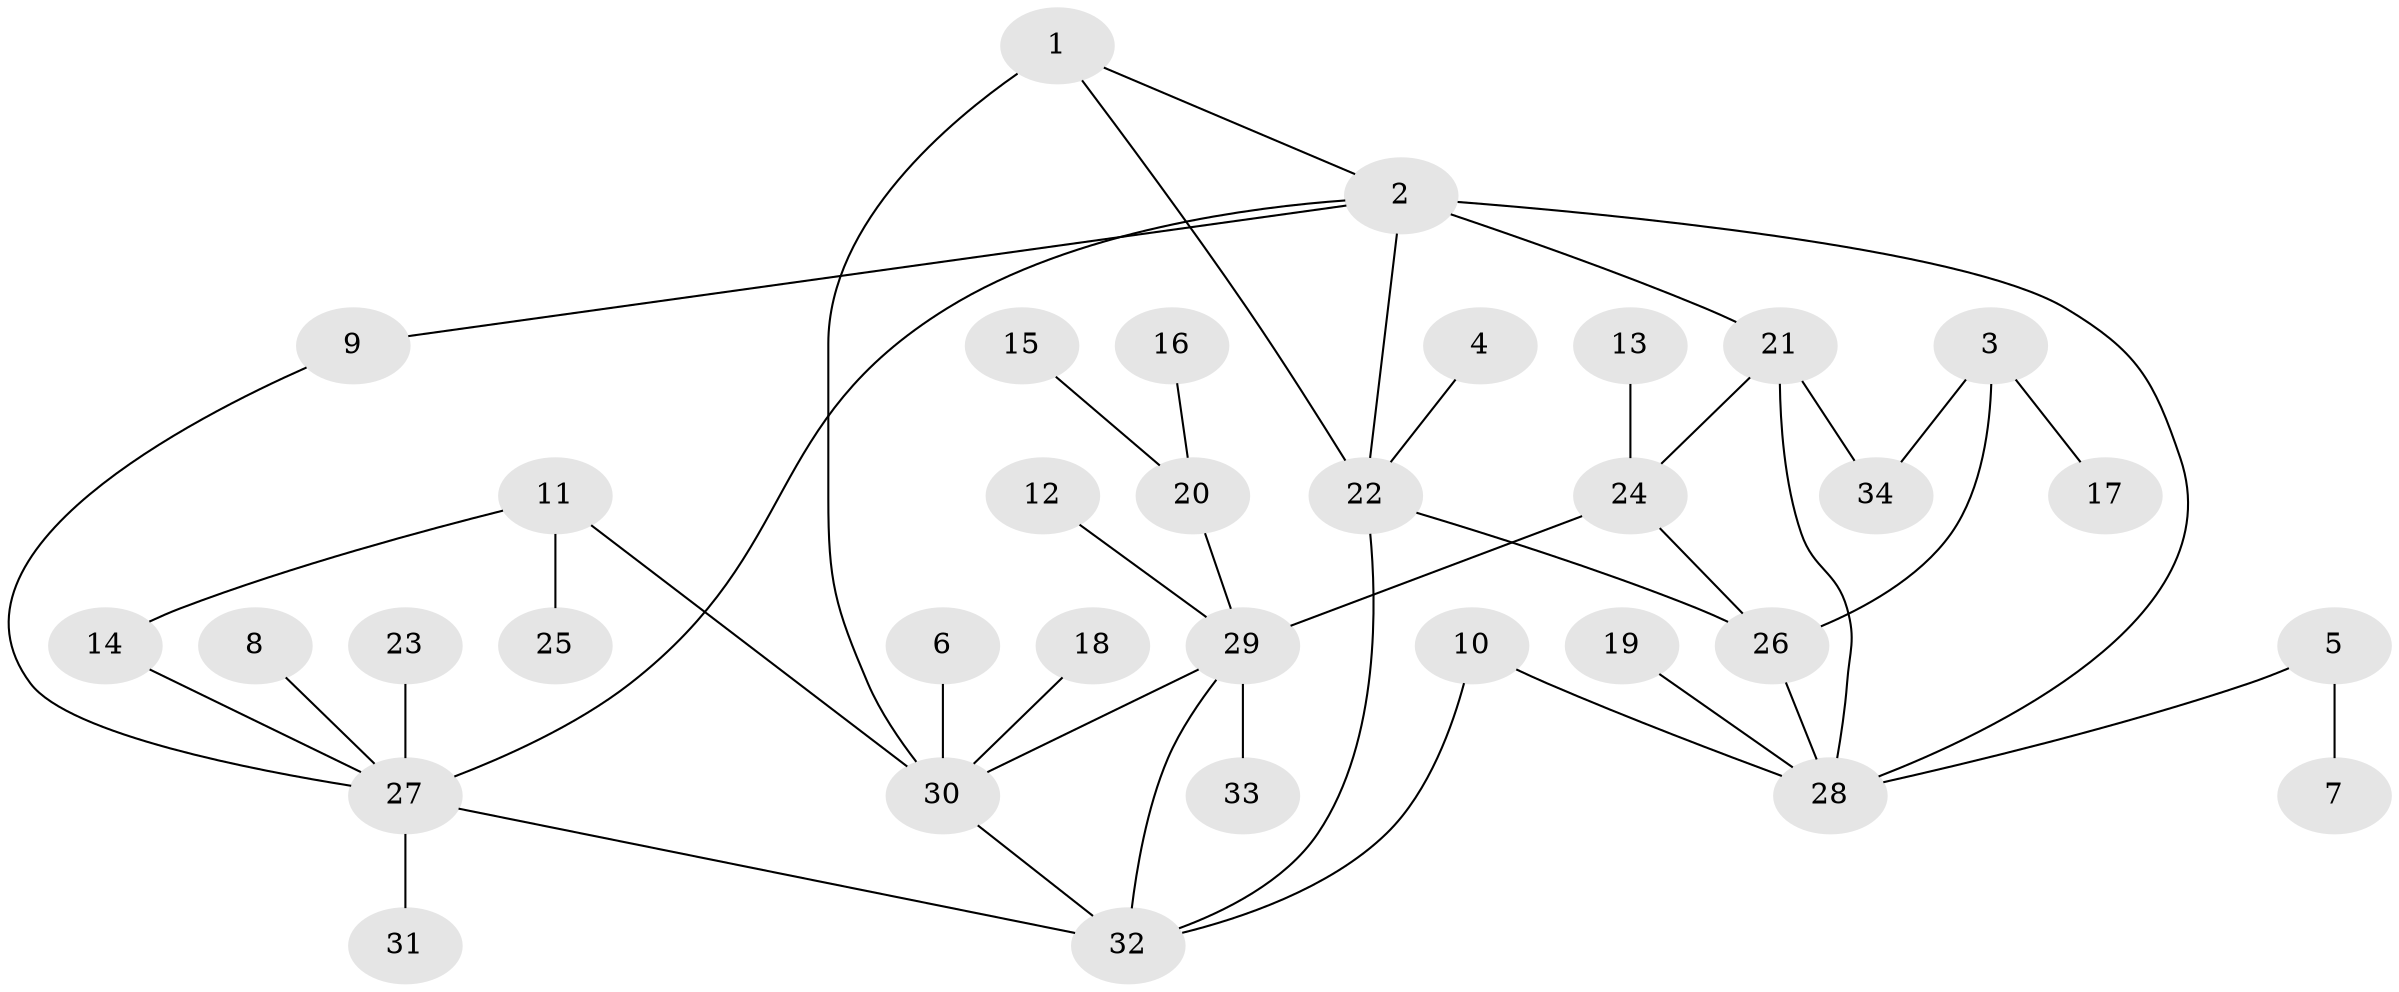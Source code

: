 // original degree distribution, {3: 0.1323529411764706, 9: 0.029411764705882353, 8: 0.014705882352941176, 5: 0.08823529411764706, 6: 0.014705882352941176, 2: 0.17647058823529413, 7: 0.014705882352941176, 10: 0.014705882352941176, 1: 0.5, 4: 0.014705882352941176}
// Generated by graph-tools (version 1.1) at 2025/02/03/09/25 03:02:33]
// undirected, 34 vertices, 45 edges
graph export_dot {
graph [start="1"]
  node [color=gray90,style=filled];
  1;
  2;
  3;
  4;
  5;
  6;
  7;
  8;
  9;
  10;
  11;
  12;
  13;
  14;
  15;
  16;
  17;
  18;
  19;
  20;
  21;
  22;
  23;
  24;
  25;
  26;
  27;
  28;
  29;
  30;
  31;
  32;
  33;
  34;
  1 -- 2 [weight=1.0];
  1 -- 22 [weight=1.0];
  1 -- 30 [weight=2.0];
  2 -- 9 [weight=1.0];
  2 -- 21 [weight=1.0];
  2 -- 22 [weight=1.0];
  2 -- 27 [weight=1.0];
  2 -- 28 [weight=1.0];
  3 -- 17 [weight=1.0];
  3 -- 26 [weight=1.0];
  3 -- 34 [weight=1.0];
  4 -- 22 [weight=1.0];
  5 -- 7 [weight=1.0];
  5 -- 28 [weight=1.0];
  6 -- 30 [weight=1.0];
  8 -- 27 [weight=1.0];
  9 -- 27 [weight=1.0];
  10 -- 28 [weight=1.0];
  10 -- 32 [weight=1.0];
  11 -- 14 [weight=1.0];
  11 -- 25 [weight=1.0];
  11 -- 30 [weight=1.0];
  12 -- 29 [weight=1.0];
  13 -- 24 [weight=1.0];
  14 -- 27 [weight=1.0];
  15 -- 20 [weight=1.0];
  16 -- 20 [weight=1.0];
  18 -- 30 [weight=1.0];
  19 -- 28 [weight=1.0];
  20 -- 29 [weight=1.0];
  21 -- 24 [weight=1.0];
  21 -- 28 [weight=1.0];
  21 -- 34 [weight=1.0];
  22 -- 26 [weight=2.0];
  22 -- 32 [weight=2.0];
  23 -- 27 [weight=1.0];
  24 -- 26 [weight=1.0];
  24 -- 29 [weight=2.0];
  26 -- 28 [weight=1.0];
  27 -- 31 [weight=1.0];
  27 -- 32 [weight=2.0];
  29 -- 30 [weight=1.0];
  29 -- 32 [weight=1.0];
  29 -- 33 [weight=1.0];
  30 -- 32 [weight=1.0];
}

